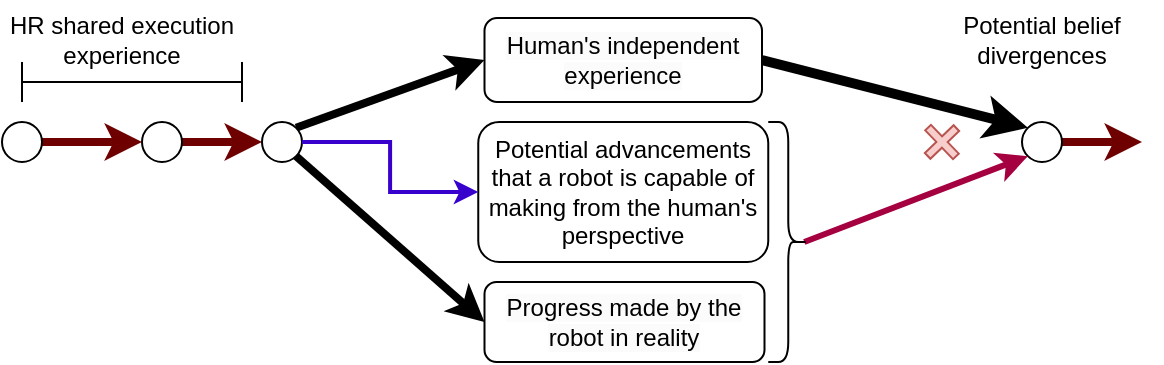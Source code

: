 <mxfile version="24.1.0" type="device" pages="3">
  <diagram id="GDUxCClb_VLphbPGEASM" name="Page-1">
    <mxGraphModel dx="1362" dy="843" grid="1" gridSize="10" guides="1" tooltips="1" connect="1" arrows="1" fold="1" page="1" pageScale="1" pageWidth="850" pageHeight="1100" math="0" shadow="0">
      <root>
        <mxCell id="0" />
        <mxCell id="1" parent="0" />
        <mxCell id="RfH3rgCxff5O86XG6OS3-4" style="rounded=0;orthogonalLoop=1;jettySize=auto;html=1;strokeWidth=4;fillColor=#a20025;strokeColor=#6F0000;" parent="1" source="RfH3rgCxff5O86XG6OS3-1" target="RfH3rgCxff5O86XG6OS3-2" edge="1">
          <mxGeometry relative="1" as="geometry" />
        </mxCell>
        <mxCell id="RfH3rgCxff5O86XG6OS3-1" value="" style="ellipse;whiteSpace=wrap;html=1;aspect=fixed;" parent="1" vertex="1">
          <mxGeometry x="260" y="380" width="20" height="20" as="geometry" />
        </mxCell>
        <mxCell id="RfH3rgCxff5O86XG6OS3-8" style="edgeStyle=none;rounded=0;orthogonalLoop=1;jettySize=auto;html=1;strokeWidth=4;entryX=0;entryY=0.5;entryDx=0;entryDy=0;exitX=1;exitY=0;exitDx=0;exitDy=0;" parent="1" source="RfH3rgCxff5O86XG6OS3-2" target="rTWoeBpLKFZvKxEdbC7n-8" edge="1">
          <mxGeometry relative="1" as="geometry">
            <mxPoint x="441.056" y="334.472" as="targetPoint" />
            <mxPoint x="340" y="380" as="sourcePoint" />
          </mxGeometry>
        </mxCell>
        <mxCell id="RfH3rgCxff5O86XG6OS3-9" style="edgeStyle=none;rounded=0;orthogonalLoop=1;jettySize=auto;html=1;entryX=0;entryY=0.5;entryDx=0;entryDy=0;strokeWidth=4;exitX=1;exitY=1;exitDx=0;exitDy=0;" parent="1" source="RfH3rgCxff5O86XG6OS3-2" target="rTWoeBpLKFZvKxEdbC7n-6" edge="1">
          <mxGeometry relative="1" as="geometry">
            <mxPoint x="360" y="500" as="targetPoint" />
          </mxGeometry>
        </mxCell>
        <mxCell id="RfH3rgCxff5O86XG6OS3-2" value="" style="ellipse;whiteSpace=wrap;html=1;aspect=fixed;" parent="1" vertex="1">
          <mxGeometry x="320" y="380" width="20" height="20" as="geometry" />
        </mxCell>
        <mxCell id="rTWoeBpLKFZvKxEdbC7n-21" style="edgeStyle=orthogonalEdgeStyle;rounded=0;orthogonalLoop=1;jettySize=auto;html=1;exitX=1;exitY=0.5;exitDx=0;exitDy=0;strokeWidth=4;fillColor=#a20025;strokeColor=#6F0000;" parent="1" source="RfH3rgCxff5O86XG6OS3-3" edge="1">
          <mxGeometry relative="1" as="geometry">
            <mxPoint x="760" y="390" as="targetPoint" />
          </mxGeometry>
        </mxCell>
        <mxCell id="RfH3rgCxff5O86XG6OS3-3" value="" style="ellipse;whiteSpace=wrap;html=1;aspect=fixed;" parent="1" vertex="1">
          <mxGeometry x="700" y="380" width="20" height="20" as="geometry" />
        </mxCell>
        <mxCell id="RfH3rgCxff5O86XG6OS3-10" value="HR shared execution experience" style="text;html=1;strokeColor=none;fillColor=none;align=center;verticalAlign=middle;whiteSpace=wrap;rounded=0;" parent="1" vertex="1">
          <mxGeometry x="190" y="324" width="120" height="30" as="geometry" />
        </mxCell>
        <mxCell id="RfH3rgCxff5O86XG6OS3-26" style="edgeStyle=none;shape=connector;rounded=0;orthogonalLoop=1;jettySize=auto;html=1;labelBackgroundColor=default;strokeColor=#A50040;fontFamily=Helvetica;fontSize=11;fontColor=default;endArrow=classic;entryX=0;entryY=1;entryDx=0;entryDy=0;strokeWidth=3;exitX=0.1;exitY=0.5;exitDx=0;exitDy=0;exitPerimeter=0;fillColor=#d80073;" parent="1" source="rTWoeBpLKFZvKxEdbC7n-17" target="RfH3rgCxff5O86XG6OS3-3" edge="1">
          <mxGeometry relative="1" as="geometry">
            <mxPoint x="600" y="440" as="sourcePoint" />
            <mxPoint x="742.011" y="400.732" as="targetPoint" />
          </mxGeometry>
        </mxCell>
        <mxCell id="RfH3rgCxff5O86XG6OS3-27" style="edgeStyle=none;shape=connector;rounded=0;orthogonalLoop=1;jettySize=auto;html=1;labelBackgroundColor=default;strokeColor=default;fontFamily=Helvetica;fontSize=11;fontColor=default;endArrow=classic;entryX=0;entryY=0;entryDx=0;entryDy=0;strokeWidth=5;exitX=1;exitY=0.5;exitDx=0;exitDy=0;" parent="1" source="rTWoeBpLKFZvKxEdbC7n-8" target="RfH3rgCxff5O86XG6OS3-3" edge="1">
          <mxGeometry relative="1" as="geometry">
            <mxPoint x="569.998" y="339.998" as="sourcePoint" />
            <mxPoint x="690" y="393" as="targetPoint" />
          </mxGeometry>
        </mxCell>
        <mxCell id="RfH3rgCxff5O86XG6OS3-28" value="" style="shape=cross;whiteSpace=wrap;html=1;fontFamily=Helvetica;fontSize=11;strokeColor=#b85450;rotation=46;fillColor=#f8cecc;" parent="1" vertex="1">
          <mxGeometry x="650" y="380" width="20" height="20" as="geometry" />
        </mxCell>
        <mxCell id="RfH3rgCxff5O86XG6OS3-31" value="Potential belief divergences" style="text;html=1;strokeColor=none;fillColor=none;align=center;verticalAlign=middle;whiteSpace=wrap;rounded=0;" parent="1" vertex="1">
          <mxGeometry x="650" y="319" width="120" height="40" as="geometry" />
        </mxCell>
        <mxCell id="rTWoeBpLKFZvKxEdbC7n-2" style="rounded=0;orthogonalLoop=1;jettySize=auto;html=1;strokeWidth=4;fillColor=#a20025;strokeColor=#6F0000;" parent="1" source="rTWoeBpLKFZvKxEdbC7n-3" edge="1">
          <mxGeometry relative="1" as="geometry">
            <mxPoint x="260" y="390" as="targetPoint" />
          </mxGeometry>
        </mxCell>
        <mxCell id="rTWoeBpLKFZvKxEdbC7n-3" value="" style="ellipse;whiteSpace=wrap;html=1;aspect=fixed;" parent="1" vertex="1">
          <mxGeometry x="190" y="380" width="20" height="20" as="geometry" />
        </mxCell>
        <mxCell id="rTWoeBpLKFZvKxEdbC7n-6" value="&lt;span style=&quot;color: rgb(0, 0, 0); font-family: Helvetica; font-size: 12px; font-style: normal; font-variant-ligatures: normal; font-variant-caps: normal; font-weight: 400; letter-spacing: normal; orphans: 2; text-align: center; text-indent: 0px; text-transform: none; widows: 2; word-spacing: 0px; -webkit-text-stroke-width: 0px; white-space: normal; background-color: rgb(251, 251, 251); text-decoration-thickness: initial; text-decoration-style: initial; text-decoration-color: initial; display: inline !important; float: none;&quot;&gt;Progress made by the robot in reality&lt;/span&gt;" style="rounded=1;whiteSpace=wrap;html=1;" parent="1" vertex="1">
          <mxGeometry x="431.25" y="460" width="140" height="40" as="geometry" />
        </mxCell>
        <mxCell id="rTWoeBpLKFZvKxEdbC7n-7" value="Potential advancements that a robot is capable of making from the human&#39;s perspective" style="rounded=1;whiteSpace=wrap;html=1;" parent="1" vertex="1">
          <mxGeometry x="428.13" y="380" width="145" height="70" as="geometry" />
        </mxCell>
        <mxCell id="rTWoeBpLKFZvKxEdbC7n-8" value="&lt;span style=&quot;color: rgb(0, 0, 0); font-family: Helvetica; font-size: 12px; font-style: normal; font-variant-ligatures: normal; font-variant-caps: normal; font-weight: 400; letter-spacing: normal; orphans: 2; text-align: center; text-indent: 0px; text-transform: none; widows: 2; word-spacing: 0px; -webkit-text-stroke-width: 0px; white-space: normal; background-color: rgb(251, 251, 251); text-decoration-thickness: initial; text-decoration-style: initial; text-decoration-color: initial; display: inline !important; float: none;&quot;&gt;Human&#39;s independent experience&lt;/span&gt;" style="rounded=1;whiteSpace=wrap;html=1;" parent="1" vertex="1">
          <mxGeometry x="431.25" y="328" width="138.75" height="42" as="geometry" />
        </mxCell>
        <mxCell id="rTWoeBpLKFZvKxEdbC7n-9" style="edgeStyle=orthogonalEdgeStyle;rounded=0;orthogonalLoop=1;jettySize=auto;html=1;entryX=0;entryY=0.5;entryDx=0;entryDy=0;fillColor=#6a00ff;strokeColor=#3700CC;strokeWidth=2;exitX=1;exitY=0.5;exitDx=0;exitDy=0;" parent="1" source="RfH3rgCxff5O86XG6OS3-2" target="rTWoeBpLKFZvKxEdbC7n-7" edge="1">
          <mxGeometry relative="1" as="geometry">
            <mxPoint x="340" y="390" as="sourcePoint" />
          </mxGeometry>
        </mxCell>
        <mxCell id="rTWoeBpLKFZvKxEdbC7n-17" value="" style="shape=curlyBracket;whiteSpace=wrap;html=1;rounded=1;flipH=1;labelPosition=right;verticalLabelPosition=middle;align=left;verticalAlign=middle;" parent="1" vertex="1">
          <mxGeometry x="573.13" y="380" width="20" height="120" as="geometry" />
        </mxCell>
        <mxCell id="rTWoeBpLKFZvKxEdbC7n-20" value="" style="shape=crossbar;whiteSpace=wrap;html=1;rounded=1;" parent="1" vertex="1">
          <mxGeometry x="200" y="350" width="110" height="20" as="geometry" />
        </mxCell>
      </root>
    </mxGraphModel>
  </diagram>
  <diagram name="Copy of Page-1" id="MlaGzcptiwXbBhcNxzdC">
    <mxGraphModel dx="1185" dy="728" grid="1" gridSize="10" guides="1" tooltips="1" connect="1" arrows="1" fold="1" page="1" pageScale="1" pageWidth="850" pageHeight="1100" math="0" shadow="0">
      <root>
        <mxCell id="iSOgXoqXq5OyVORyxUct-0" />
        <mxCell id="iSOgXoqXq5OyVORyxUct-1" parent="iSOgXoqXq5OyVORyxUct-0" />
        <mxCell id="iSOgXoqXq5OyVORyxUct-2" style="rounded=0;orthogonalLoop=1;jettySize=auto;html=1;strokeWidth=3;" edge="1" parent="iSOgXoqXq5OyVORyxUct-1" source="iSOgXoqXq5OyVORyxUct-3" target="iSOgXoqXq5OyVORyxUct-6">
          <mxGeometry relative="1" as="geometry" />
        </mxCell>
        <mxCell id="iSOgXoqXq5OyVORyxUct-3" value="" style="ellipse;whiteSpace=wrap;html=1;aspect=fixed;" vertex="1" parent="iSOgXoqXq5OyVORyxUct-1">
          <mxGeometry x="210" y="380" width="20" height="20" as="geometry" />
        </mxCell>
        <mxCell id="iSOgXoqXq5OyVORyxUct-4" style="edgeStyle=none;rounded=0;orthogonalLoop=1;jettySize=auto;html=1;" edge="1" parent="iSOgXoqXq5OyVORyxUct-1" source="iSOgXoqXq5OyVORyxUct-6" target="iSOgXoqXq5OyVORyxUct-10">
          <mxGeometry relative="1" as="geometry" />
        </mxCell>
        <mxCell id="iSOgXoqXq5OyVORyxUct-5" style="edgeStyle=none;rounded=0;orthogonalLoop=1;jettySize=auto;html=1;" edge="1" parent="iSOgXoqXq5OyVORyxUct-1" source="iSOgXoqXq5OyVORyxUct-6" target="iSOgXoqXq5OyVORyxUct-12">
          <mxGeometry relative="1" as="geometry" />
        </mxCell>
        <mxCell id="iSOgXoqXq5OyVORyxUct-6" value="" style="ellipse;whiteSpace=wrap;html=1;aspect=fixed;" vertex="1" parent="iSOgXoqXq5OyVORyxUct-1">
          <mxGeometry x="320" y="380" width="20" height="20" as="geometry" />
        </mxCell>
        <mxCell id="iSOgXoqXq5OyVORyxUct-7" style="edgeStyle=none;shape=connector;rounded=0;orthogonalLoop=1;jettySize=auto;html=1;labelBackgroundColor=default;strokeColor=default;fontFamily=Helvetica;fontSize=11;fontColor=default;endArrow=none;endFill=0;strokeWidth=3;" edge="1" parent="iSOgXoqXq5OyVORyxUct-1" source="iSOgXoqXq5OyVORyxUct-8">
          <mxGeometry relative="1" as="geometry">
            <mxPoint x="960" y="390" as="targetPoint" />
          </mxGeometry>
        </mxCell>
        <mxCell id="iSOgXoqXq5OyVORyxUct-8" value="" style="ellipse;whiteSpace=wrap;html=1;aspect=fixed;" vertex="1" parent="iSOgXoqXq5OyVORyxUct-1">
          <mxGeometry x="870" y="380" width="20" height="20" as="geometry" />
        </mxCell>
        <mxCell id="iSOgXoqXq5OyVORyxUct-9" style="edgeStyle=none;shape=connector;rounded=0;orthogonalLoop=1;jettySize=auto;html=1;labelBackgroundColor=default;strokeColor=default;fontFamily=Helvetica;fontSize=11;fontColor=default;endArrow=classic;" edge="1" parent="iSOgXoqXq5OyVORyxUct-1" source="iSOgXoqXq5OyVORyxUct-10" target="iSOgXoqXq5OyVORyxUct-22">
          <mxGeometry relative="1" as="geometry" />
        </mxCell>
        <mxCell id="iSOgXoqXq5OyVORyxUct-10" value="" style="ellipse;whiteSpace=wrap;html=1;aspect=fixed;" vertex="1" parent="iSOgXoqXq5OyVORyxUct-1">
          <mxGeometry x="440" y="320" width="20" height="20" as="geometry" />
        </mxCell>
        <mxCell id="iSOgXoqXq5OyVORyxUct-11" style="edgeStyle=orthogonalEdgeStyle;rounded=0;orthogonalLoop=1;jettySize=auto;html=1;curved=1;dashed=1;" edge="1" parent="iSOgXoqXq5OyVORyxUct-1" source="iSOgXoqXq5OyVORyxUct-12" target="iSOgXoqXq5OyVORyxUct-8">
          <mxGeometry relative="1" as="geometry">
            <mxPoint x="720.0" y="458" as="targetPoint" />
            <Array as="points">
              <mxPoint x="450" y="420" />
              <mxPoint x="730" y="420" />
              <mxPoint x="730" y="390" />
            </Array>
          </mxGeometry>
        </mxCell>
        <mxCell id="iSOgXoqXq5OyVORyxUct-12" value="" style="ellipse;whiteSpace=wrap;html=1;aspect=fixed;" vertex="1" parent="iSOgXoqXq5OyVORyxUct-1">
          <mxGeometry x="440" y="458" width="20" height="20" as="geometry" />
        </mxCell>
        <mxCell id="iSOgXoqXq5OyVORyxUct-13" value="Shared experience&lt;br&gt;HR" style="text;html=1;strokeColor=none;fillColor=none;align=center;verticalAlign=middle;whiteSpace=wrap;rounded=0;" vertex="1" parent="iSOgXoqXq5OyVORyxUct-1">
          <mxGeometry x="220" y="350" width="100" height="30" as="geometry" />
        </mxCell>
        <mxCell id="iSOgXoqXq5OyVORyxUct-14" value="H" style="text;html=1;strokeColor=none;fillColor=none;align=center;verticalAlign=middle;whiteSpace=wrap;rounded=0;fontStyle=1" vertex="1" parent="iSOgXoqXq5OyVORyxUct-1">
          <mxGeometry x="543" y="297" width="60" height="30" as="geometry" />
        </mxCell>
        <mxCell id="iSOgXoqXq5OyVORyxUct-15" value="R" style="text;html=1;strokeColor=none;fillColor=none;align=center;verticalAlign=middle;whiteSpace=wrap;rounded=0;fontStyle=1" vertex="1" parent="iSOgXoqXq5OyVORyxUct-1">
          <mxGeometry x="570" y="520" width="60" height="30" as="geometry" />
        </mxCell>
        <mxCell id="iSOgXoqXq5OyVORyxUct-18" style="edgeStyle=none;shape=connector;rounded=0;orthogonalLoop=1;jettySize=auto;html=1;labelBackgroundColor=default;strokeColor=default;fontFamily=Helvetica;fontSize=11;fontColor=default;endArrow=classic;" edge="1" parent="iSOgXoqXq5OyVORyxUct-1" source="iSOgXoqXq5OyVORyxUct-19" target="iSOgXoqXq5OyVORyxUct-8">
          <mxGeometry relative="1" as="geometry" />
        </mxCell>
        <mxCell id="iSOgXoqXq5OyVORyxUct-19" value="" style="ellipse;whiteSpace=wrap;html=1;aspect=fixed;" vertex="1" parent="iSOgXoqXq5OyVORyxUct-1">
          <mxGeometry x="710" y="320" width="20" height="20" as="geometry" />
        </mxCell>
        <mxCell id="iSOgXoqXq5OyVORyxUct-20" style="edgeStyle=orthogonalEdgeStyle;rounded=0;orthogonalLoop=1;jettySize=auto;html=1;curved=1;" edge="1" parent="iSOgXoqXq5OyVORyxUct-1" source="iSOgXoqXq5OyVORyxUct-12" target="iSOgXoqXq5OyVORyxUct-8">
          <mxGeometry relative="1" as="geometry">
            <mxPoint x="460" y="458" as="sourcePoint" />
            <mxPoint x="710" y="468" as="targetPoint" />
            <Array as="points">
              <mxPoint x="820" y="468" />
              <mxPoint x="820" y="390" />
            </Array>
          </mxGeometry>
        </mxCell>
        <mxCell id="iSOgXoqXq5OyVORyxUct-21" style="edgeStyle=orthogonalEdgeStyle;rounded=0;orthogonalLoop=1;jettySize=auto;html=1;curved=1;dashed=1;" edge="1" parent="iSOgXoqXq5OyVORyxUct-1" source="iSOgXoqXq5OyVORyxUct-12" target="iSOgXoqXq5OyVORyxUct-8">
          <mxGeometry relative="1" as="geometry">
            <mxPoint x="480" y="478" as="sourcePoint" />
            <mxPoint x="720.0" y="478" as="targetPoint" />
            <Array as="points">
              <mxPoint x="450" y="520" />
              <mxPoint x="870" y="520" />
            </Array>
          </mxGeometry>
        </mxCell>
        <mxCell id="iSOgXoqXq5OyVORyxUct-22" value="" style="ellipse;whiteSpace=wrap;html=1;aspect=fixed;" vertex="1" parent="iSOgXoqXq5OyVORyxUct-1">
          <mxGeometry x="630" y="320" width="20" height="20" as="geometry" />
        </mxCell>
        <mxCell id="iSOgXoqXq5OyVORyxUct-23" style="edgeStyle=none;shape=connector;rounded=0;orthogonalLoop=1;jettySize=auto;html=1;labelBackgroundColor=default;strokeColor=default;fontFamily=Helvetica;fontSize=11;fontColor=default;endArrow=classic;" edge="1" parent="iSOgXoqXq5OyVORyxUct-1" source="iSOgXoqXq5OyVORyxUct-22" target="iSOgXoqXq5OyVORyxUct-19">
          <mxGeometry relative="1" as="geometry">
            <mxPoint x="488.196" y="358.302" as="sourcePoint" />
            <mxPoint x="561.783" y="391.745" as="targetPoint" />
          </mxGeometry>
        </mxCell>
        <mxCell id="iSOgXoqXq5OyVORyxUct-24" value="" style="ellipse;whiteSpace=wrap;html=1;aspect=fixed;dashed=1;" vertex="1" parent="iSOgXoqXq5OyVORyxUct-1">
          <mxGeometry x="526" y="410" width="20" height="20" as="geometry" />
        </mxCell>
        <mxCell id="iSOgXoqXq5OyVORyxUct-25" value="" style="ellipse;whiteSpace=wrap;html=1;aspect=fixed;" vertex="1" parent="iSOgXoqXq5OyVORyxUct-1">
          <mxGeometry x="523" y="458" width="20" height="20" as="geometry" />
        </mxCell>
        <mxCell id="iSOgXoqXq5OyVORyxUct-26" value="" style="ellipse;whiteSpace=wrap;html=1;aspect=fixed;dashed=1;" vertex="1" parent="iSOgXoqXq5OyVORyxUct-1">
          <mxGeometry x="596" y="409" width="20" height="20" as="geometry" />
        </mxCell>
        <mxCell id="iSOgXoqXq5OyVORyxUct-27" value="" style="ellipse;whiteSpace=wrap;html=1;aspect=fixed;dashed=1;" vertex="1" parent="iSOgXoqXq5OyVORyxUct-1">
          <mxGeometry x="523" y="509" width="20" height="20" as="geometry" />
        </mxCell>
        <mxCell id="iSOgXoqXq5OyVORyxUct-28" value="" style="shape=cross;whiteSpace=wrap;html=1;fontFamily=Helvetica;fontSize=11;strokeColor=#b85450;rotation=46;fillColor=#f8cecc;" vertex="1" parent="iSOgXoqXq5OyVORyxUct-1">
          <mxGeometry x="831" y="392" width="40" height="40" as="geometry" />
        </mxCell>
        <mxCell id="iSOgXoqXq5OyVORyxUct-29" style="edgeStyle=none;shape=connector;rounded=0;orthogonalLoop=1;jettySize=auto;html=1;labelBackgroundColor=default;strokeColor=default;fontFamily=Helvetica;fontSize=11;fontColor=default;endArrow=none;endFill=0;dashed=1;strokeWidth=3;" edge="1" parent="iSOgXoqXq5OyVORyxUct-1">
          <mxGeometry relative="1" as="geometry">
            <mxPoint x="1010" y="389.76" as="targetPoint" />
            <mxPoint x="960" y="389.76" as="sourcePoint" />
          </mxGeometry>
        </mxCell>
        <mxCell id="iSOgXoqXq5OyVORyxUct-30" value="Possible belief divergence" style="text;html=1;strokeColor=none;fillColor=none;align=center;verticalAlign=middle;whiteSpace=wrap;rounded=0;" vertex="1" parent="iSOgXoqXq5OyVORyxUct-1">
          <mxGeometry x="817" y="330" width="120" height="40" as="geometry" />
        </mxCell>
        <mxCell id="iSOgXoqXq5OyVORyxUct-31" value="" style="ellipse;whiteSpace=wrap;html=1;aspect=fixed;" vertex="1" parent="iSOgXoqXq5OyVORyxUct-1">
          <mxGeometry x="598" y="456" width="20" height="20" as="geometry" />
        </mxCell>
        <mxCell id="iSOgXoqXq5OyVORyxUct-32" value="Width Size reference to fit in one column&amp;nbsp;" style="rounded=0;whiteSpace=wrap;html=1;strokeColor=default;fontFamily=Helvetica;fontSize=11;fontColor=default;" vertex="1" parent="iSOgXoqXq5OyVORyxUct-1">
          <mxGeometry x="546" y="750" width="325" height="60" as="geometry" />
        </mxCell>
        <mxCell id="iSOgXoqXq5OyVORyxUct-33" value="" style="ellipse;whiteSpace=wrap;html=1;aspect=fixed;dashed=1;" vertex="1" parent="iSOgXoqXq5OyVORyxUct-1">
          <mxGeometry x="672" y="410" width="20" height="20" as="geometry" />
        </mxCell>
        <mxCell id="iSOgXoqXq5OyVORyxUct-34" value="" style="ellipse;whiteSpace=wrap;html=1;aspect=fixed;" vertex="1" parent="iSOgXoqXq5OyVORyxUct-1">
          <mxGeometry x="495" y="320" width="20" height="20" as="geometry" />
        </mxCell>
        <mxCell id="iSOgXoqXq5OyVORyxUct-35" value="Robot Possibitlies from human&#39;s perspective" style="text;html=1;strokeColor=none;fillColor=none;align=center;verticalAlign=middle;whiteSpace=wrap;rounded=0;" vertex="1" parent="iSOgXoqXq5OyVORyxUct-1">
          <mxGeometry x="502" y="371" width="169" height="40" as="geometry" />
        </mxCell>
        <mxCell id="iSOgXoqXq5OyVORyxUct-36" value="&quot;Real robot action&quot;" style="text;html=1;strokeColor=none;fillColor=none;align=center;verticalAlign=middle;whiteSpace=wrap;rounded=0;" vertex="1" parent="iSOgXoqXq5OyVORyxUct-1">
          <mxGeometry x="504" y="463" width="169" height="40" as="geometry" />
        </mxCell>
        <mxCell id="JBjRZtX5I-kH6yHXSqsx-1" value="" style="ellipse;whiteSpace=wrap;html=1;aspect=fixed;dashed=1;" vertex="1" parent="iSOgXoqXq5OyVORyxUct-1">
          <mxGeometry x="756" y="501" width="20" height="20" as="geometry" />
        </mxCell>
        <mxCell id="JBjRZtX5I-kH6yHXSqsx-16" style="edgeStyle=none;shape=connector;rounded=0;orthogonalLoop=1;jettySize=auto;html=1;labelBackgroundColor=default;strokeColor=default;fontFamily=Helvetica;fontSize=11;fontColor=default;endArrow=classic;" edge="1" parent="iSOgXoqXq5OyVORyxUct-1" source="JBjRZtX5I-kH6yHXSqsx-12" target="JBjRZtX5I-kH6yHXSqsx-15">
          <mxGeometry relative="1" as="geometry" />
        </mxCell>
        <mxCell id="JBjRZtX5I-kH6yHXSqsx-12" value="&lt;p style=&quot;line-height: 0.9; font-size: 11px;&quot;&gt;&lt;b&gt;HR&lt;/b&gt; Shared Experience&lt;/p&gt;" style="text;html=1;strokeColor=default;fillColor=none;align=center;verticalAlign=middle;whiteSpace=wrap;rounded=0;fontSize=11;" vertex="1" parent="iSOgXoqXq5OyVORyxUct-1">
          <mxGeometry x="546" y="894" width="64" height="24" as="geometry" />
        </mxCell>
        <mxCell id="JBjRZtX5I-kH6yHXSqsx-27" style="edgeStyle=orthogonalEdgeStyle;shape=connector;curved=1;rounded=0;orthogonalLoop=1;jettySize=auto;html=1;entryX=0.5;entryY=0;entryDx=0;entryDy=0;labelBackgroundColor=default;strokeColor=default;fontFamily=Helvetica;fontSize=11;fontColor=default;endArrow=classic;" edge="1" parent="iSOgXoqXq5OyVORyxUct-1" source="JBjRZtX5I-kH6yHXSqsx-13" target="JBjRZtX5I-kH6yHXSqsx-20">
          <mxGeometry relative="1" as="geometry" />
        </mxCell>
        <mxCell id="JBjRZtX5I-kH6yHXSqsx-13" value="&lt;p style=&quot;line-height: 0.9; font-size: 11px;&quot;&gt;&lt;b&gt;Human&lt;/b&gt; Independent&lt;br style=&quot;font-size: 11px;&quot;&gt;Experience&lt;/p&gt;" style="text;html=1;strokeColor=default;fillColor=none;align=center;verticalAlign=middle;whiteSpace=wrap;rounded=0;fontSize=11;" vertex="1" parent="iSOgXoqXq5OyVORyxUct-1">
          <mxGeometry x="664" y="832" width="66" height="34" as="geometry" />
        </mxCell>
        <mxCell id="JBjRZtX5I-kH6yHXSqsx-28" style="edgeStyle=orthogonalEdgeStyle;shape=connector;curved=1;rounded=0;orthogonalLoop=1;jettySize=auto;html=1;entryX=0.5;entryY=1;entryDx=0;entryDy=0;labelBackgroundColor=default;strokeColor=default;fontFamily=Helvetica;fontSize=11;fontColor=default;endArrow=classic;" edge="1" parent="iSOgXoqXq5OyVORyxUct-1" source="JBjRZtX5I-kH6yHXSqsx-14" target="JBjRZtX5I-kH6yHXSqsx-20">
          <mxGeometry relative="1" as="geometry" />
        </mxCell>
        <mxCell id="JBjRZtX5I-kH6yHXSqsx-14" value="&lt;p style=&quot;line-height: 0.9; font-size: 11px;&quot;&gt;&lt;b&gt;Robot&lt;/b&gt; Independant&lt;br style=&quot;font-size: 11px;&quot;&gt;Experience&lt;/p&gt;" style="text;html=1;strokeColor=default;fillColor=none;align=center;verticalAlign=middle;whiteSpace=wrap;rounded=0;fontSize=11;" vertex="1" parent="iSOgXoqXq5OyVORyxUct-1">
          <mxGeometry x="667.5" y="913" width="62.5" height="35" as="geometry" />
        </mxCell>
        <mxCell id="JBjRZtX5I-kH6yHXSqsx-17" style="edgeStyle=orthogonalEdgeStyle;shape=connector;rounded=0;orthogonalLoop=1;jettySize=auto;html=1;labelBackgroundColor=default;strokeColor=default;fontFamily=Helvetica;fontSize=11;fontColor=default;endArrow=classic;entryX=0;entryY=0.5;entryDx=0;entryDy=0;curved=1;exitX=0.5;exitY=0;exitDx=0;exitDy=0;" edge="1" parent="iSOgXoqXq5OyVORyxUct-1" source="JBjRZtX5I-kH6yHXSqsx-15" target="JBjRZtX5I-kH6yHXSqsx-13">
          <mxGeometry relative="1" as="geometry" />
        </mxCell>
        <mxCell id="JBjRZtX5I-kH6yHXSqsx-21" style="edgeStyle=none;shape=connector;rounded=0;orthogonalLoop=1;jettySize=auto;html=1;entryX=1;entryY=0.5;entryDx=0;entryDy=0;labelBackgroundColor=default;strokeColor=default;fontFamily=Helvetica;fontSize=11;fontColor=default;endArrow=none;endFill=0;dashed=1;dashPattern=1 2;" edge="1" parent="iSOgXoqXq5OyVORyxUct-1" source="JBjRZtX5I-kH6yHXSqsx-15" target="JBjRZtX5I-kH6yHXSqsx-20">
          <mxGeometry relative="1" as="geometry" />
        </mxCell>
        <mxCell id="JBjRZtX5I-kH6yHXSqsx-25" style="shape=connector;rounded=0;orthogonalLoop=1;jettySize=auto;html=1;labelBackgroundColor=default;strokeColor=default;fontFamily=Helvetica;fontSize=11;fontColor=default;endArrow=classic;endFill=1;dashed=1;entryX=0;entryY=0.5;entryDx=0;entryDy=0;" edge="1" parent="iSOgXoqXq5OyVORyxUct-1" source="JBjRZtX5I-kH6yHXSqsx-15" target="JBjRZtX5I-kH6yHXSqsx-23">
          <mxGeometry relative="1" as="geometry">
            <mxPoint x="631" y="911" as="sourcePoint" />
          </mxGeometry>
        </mxCell>
        <mxCell id="JBjRZtX5I-kH6yHXSqsx-15" value="" style="ellipse;whiteSpace=wrap;html=1;aspect=fixed;fontSize=11;" vertex="1" parent="iSOgXoqXq5OyVORyxUct-1">
          <mxGeometry x="626" y="901" width="10" height="10" as="geometry" />
        </mxCell>
        <mxCell id="JBjRZtX5I-kH6yHXSqsx-18" style="edgeStyle=orthogonalEdgeStyle;shape=connector;rounded=0;orthogonalLoop=1;jettySize=auto;html=1;labelBackgroundColor=default;strokeColor=default;fontFamily=Helvetica;fontSize=11;fontColor=default;endArrow=classic;entryX=0;entryY=0.5;entryDx=0;entryDy=0;curved=1;exitX=0.5;exitY=1;exitDx=0;exitDy=0;" edge="1" parent="iSOgXoqXq5OyVORyxUct-1" source="JBjRZtX5I-kH6yHXSqsx-15" target="JBjRZtX5I-kH6yHXSqsx-14">
          <mxGeometry relative="1" as="geometry" />
        </mxCell>
        <mxCell id="JBjRZtX5I-kH6yHXSqsx-32" style="edgeStyle=none;shape=connector;rounded=0;orthogonalLoop=1;jettySize=auto;html=1;exitX=1;exitY=0.5;exitDx=0;exitDy=0;labelBackgroundColor=default;strokeColor=default;fontFamily=Helvetica;fontSize=11;fontColor=default;endArrow=none;endFill=0;" edge="1" parent="iSOgXoqXq5OyVORyxUct-1" source="JBjRZtX5I-kH6yHXSqsx-20">
          <mxGeometry relative="1" as="geometry">
            <mxPoint x="850" y="906" as="targetPoint" />
          </mxGeometry>
        </mxCell>
        <mxCell id="JBjRZtX5I-kH6yHXSqsx-20" value="" style="ellipse;whiteSpace=wrap;html=1;aspect=fixed;fontSize=11;" vertex="1" parent="iSOgXoqXq5OyVORyxUct-1">
          <mxGeometry x="792" y="901" width="10" height="10" as="geometry" />
        </mxCell>
        <mxCell id="JBjRZtX5I-kH6yHXSqsx-29" style="shape=connector;rounded=0;orthogonalLoop=1;jettySize=auto;html=1;dashed=1;labelBackgroundColor=default;strokeColor=default;fontFamily=Helvetica;fontSize=11;fontColor=default;endArrow=classic;endFill=1;exitX=1;exitY=0.5;exitDx=0;exitDy=0;" edge="1" parent="iSOgXoqXq5OyVORyxUct-1" source="JBjRZtX5I-kH6yHXSqsx-23" target="JBjRZtX5I-kH6yHXSqsx-20">
          <mxGeometry relative="1" as="geometry">
            <mxPoint x="830" y="900" as="targetPoint" />
          </mxGeometry>
        </mxCell>
        <mxCell id="JBjRZtX5I-kH6yHXSqsx-23" value="&lt;p style=&quot;line-height: 0.9; font-size: 11px;&quot;&gt;Robot &lt;b&gt;Possibilities&lt;/b&gt; from human&#39;s perspective&lt;br&gt;&lt;/p&gt;" style="text;html=1;strokeColor=default;fillColor=none;align=center;verticalAlign=middle;whiteSpace=wrap;rounded=0;fontSize=11;" vertex="1" parent="iSOgXoqXq5OyVORyxUct-1">
          <mxGeometry x="653" y="872" width="127" height="27" as="geometry" />
        </mxCell>
        <mxCell id="JBjRZtX5I-kH6yHXSqsx-30" value="&lt;span lang=&quot;fr&quot; class=&quot;BxUVEf ILfuVd&quot; style=&quot;font-size: 13px;&quot;&gt;&lt;span class=&quot;hgKElc&quot; style=&quot;font-size: 13px;&quot;&gt;&lt;b style=&quot;font-size: 13px;&quot;&gt;≠&lt;/b&gt;&lt;/span&gt;&lt;/span&gt;" style="text;html=1;strokeColor=none;fillColor=default;align=center;verticalAlign=middle;whiteSpace=wrap;rounded=0;fontFamily=Helvetica;fontSize=13;fontColor=default;" vertex="1" parent="iSOgXoqXq5OyVORyxUct-1">
          <mxGeometry x="688" y="900" width="16" height="10" as="geometry" />
        </mxCell>
        <mxCell id="JBjRZtX5I-kH6yHXSqsx-33" style="edgeStyle=none;shape=connector;rounded=0;orthogonalLoop=1;jettySize=auto;html=1;labelBackgroundColor=default;strokeColor=default;fontFamily=Helvetica;fontSize=11;fontColor=default;endArrow=none;endFill=0;dashed=1;" edge="1" parent="iSOgXoqXq5OyVORyxUct-1">
          <mxGeometry relative="1" as="geometry">
            <mxPoint x="868" y="905.9" as="targetPoint" />
            <mxPoint x="847" y="905.96" as="sourcePoint" />
          </mxGeometry>
        </mxCell>
        <mxCell id="JBjRZtX5I-kH6yHXSqsx-34" value="&lt;p style=&quot;line-height: 0.9; font-size: 11px;&quot;&gt;Possible divergences&lt;br&gt;when joining&lt;/p&gt;" style="text;html=1;strokeColor=none;fillColor=none;align=center;verticalAlign=middle;whiteSpace=wrap;rounded=0;fontSize=11;" vertex="1" parent="iSOgXoqXq5OyVORyxUct-1">
          <mxGeometry x="802" y="868.5" width="66" height="31.5" as="geometry" />
        </mxCell>
        <mxCell id="JBjRZtX5I-kH6yHXSqsx-37" value="" style="shape=cross;whiteSpace=wrap;html=1;fontFamily=Helvetica;fontSize=11;strokeColor=#b85450;rotation=46;fillColor=#f8cecc;" vertex="1" parent="iSOgXoqXq5OyVORyxUct-1">
          <mxGeometry x="790" y="899" width="14" height="14" as="geometry" />
        </mxCell>
      </root>
    </mxGraphModel>
  </diagram>
  <diagram id="1iuYQtAnPIaxXpfaJJUW" name="Page-2">
    <mxGraphModel dx="813" dy="499" grid="1" gridSize="10" guides="1" tooltips="1" connect="1" arrows="1" fold="1" page="1" pageScale="1" pageWidth="850" pageHeight="1100" math="0" shadow="0">
      <root>
        <mxCell id="0" />
        <mxCell id="1" parent="0" />
        <mxCell id="B5JP9ko_ZQPtNsYfhayq-1" value="" style="rounded=0;whiteSpace=wrap;html=1;strokeColor=default;fontFamily=Helvetica;fontSize=11;fontColor=default;" vertex="1" parent="1">
          <mxGeometry x="360" y="420" width="325" height="60" as="geometry" />
        </mxCell>
      </root>
    </mxGraphModel>
  </diagram>
</mxfile>
